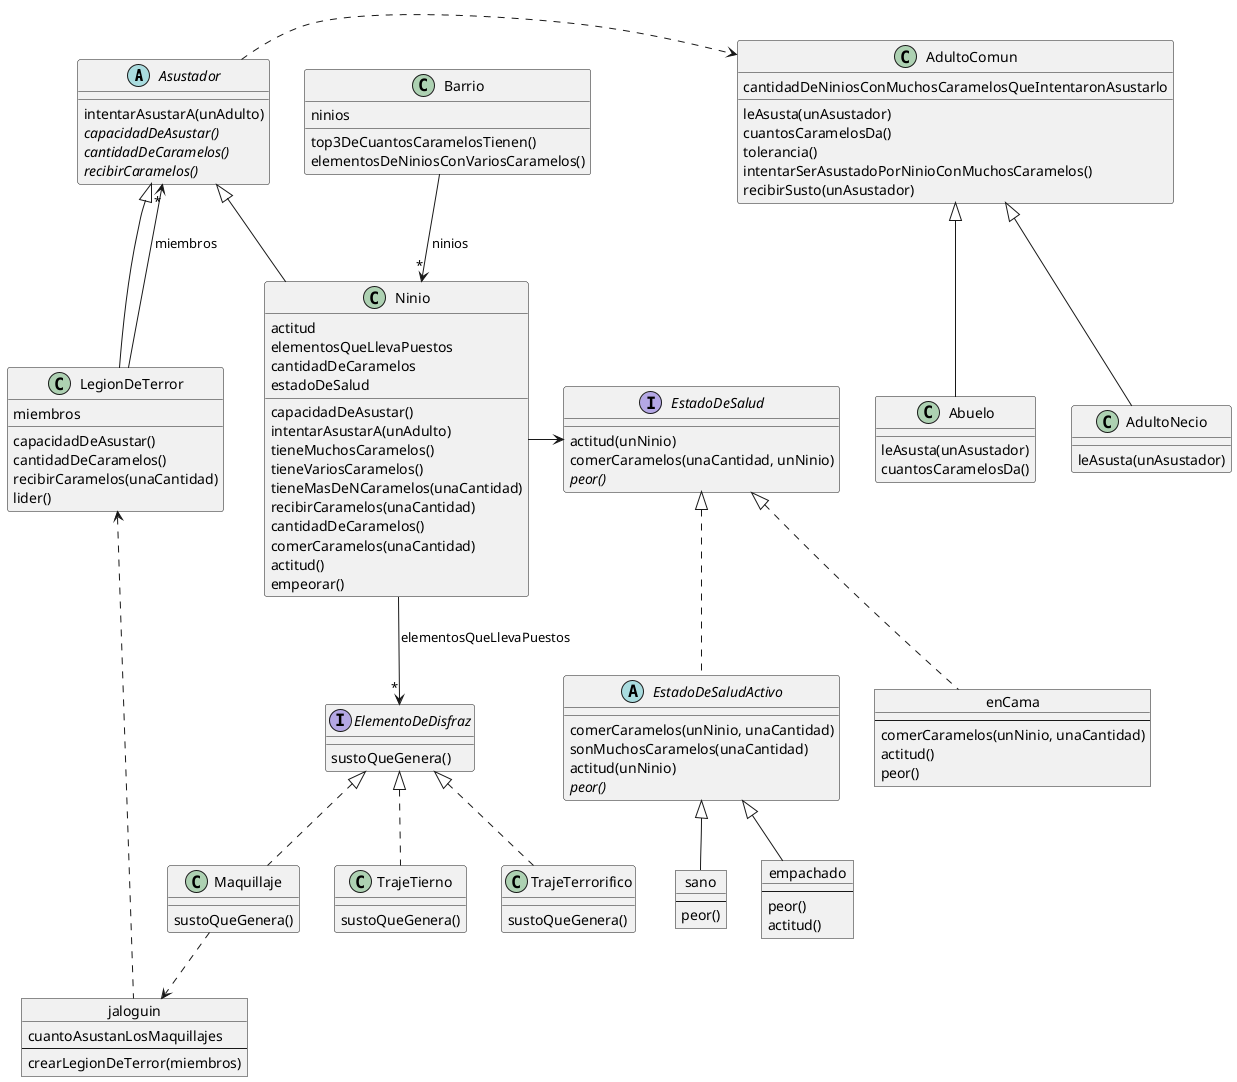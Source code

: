 @startuml
abstract class Asustador {
  intentarAsustarA(unAdulto)
  {abstract} capacidadDeAsustar()
  {abstract} cantidadDeCaramelos()
  {abstract} recibirCaramelos()
}

class Ninio extends Asustador {
  actitud
  elementosQueLlevaPuestos
  cantidadDeCaramelos
  estadoDeSalud

  capacidadDeAsustar()
  intentarAsustarA(unAdulto)
  tieneMuchosCaramelos()
  tieneVariosCaramelos()
  tieneMasDeNCaramelos(unaCantidad)
  recibirCaramelos(unaCantidad)
  cantidadDeCaramelos()
  comerCaramelos(unaCantidad)
  actitud()
  empeorar()
}

object jaloguin {
  cuantoAsustanLosMaquillajes
  --
  crearLegionDeTerror(miembros)
}

class Maquillaje {
  sustoQueGenera()
}

class TrajeTierno {
  sustoQueGenera()
}

class TrajeTerrorifico {
  sustoQueGenera()
}

class AdultoComun {
  cantidadDeNiniosConMuchosCaramelosQueIntentaronAsustarlo

  leAsusta(unAsustador)
  cuantosCaramelosDa()
  tolerancia()
  intentarSerAsustadoPorNinioConMuchosCaramelos()
  recibirSusto(unAsustador)
}

class Abuelo extends AdultoComun {
  leAsusta(unAsustador)
  cuantosCaramelosDa()
}

class AdultoNecio extends AdultoComun {
  leAsusta(unAsustador)
}

class LegionDeTerror extends Asustador {
  miembros

  capacidadDeAsustar()
  cantidadDeCaramelos()
  recibirCaramelos(unaCantidad)
  lider()
}

class Barrio {
  ninios

  top3DeCuantosCaramelosTienen()
  elementosDeNiniosConVariosCaramelos()
}

abstract class EstadoDeSaludActivo implements EstadoDeSalud {
  comerCaramelos(unNinio, unaCantidad)
  sonMuchosCaramelos(unaCantidad)
  actitud(unNinio)
  {abstract} peor()
}

object sano {
  --
  peor()
}

object empachado {
  --
  peor()
  actitud()
}

object enCama {
  --
  comerCaramelos(unNinio, unaCantidad)
  actitud()
  peor()
}

interface ElementoDeDisfraz {
  sustoQueGenera()
}

interface EstadoDeSalud {
  actitud(unNinio)
  comerCaramelos(unaCantidad, unNinio)
  {abstract} peor()
}

sano -u-|> EstadoDeSaludActivo
empachado -u-|> EstadoDeSaludActivo
Asustador .r.> AdultoComun
LegionDeTerror -u-> "*" Asustador : miembros
Maquillaje .u.|> ElementoDeDisfraz
TrajeTierno .u.|> ElementoDeDisfraz
TrajeTerrorifico .u.|> ElementoDeDisfraz
Barrio -d-> "*" Ninio : ninios
Ninio --> "*" ElementoDeDisfraz : elementosQueLlevaPuestos
Ninio -r-> EstadoDeSalud
enCama .u.|> EstadoDeSalud
Maquillaje ..> jaloguin
jaloguin .u.> LegionDeTerror
@enduml
